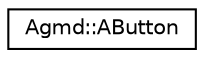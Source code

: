 digraph "Graphical Class Hierarchy"
{
  edge [fontname="Helvetica",fontsize="10",labelfontname="Helvetica",labelfontsize="10"];
  node [fontname="Helvetica",fontsize="10",shape=record];
  rankdir="LR";
  Node1 [label="Agmd::AButton",height=0.2,width=0.4,color="black", fillcolor="white", style="filled",URL="$class_agmd_1_1_a_button.html"];
}

